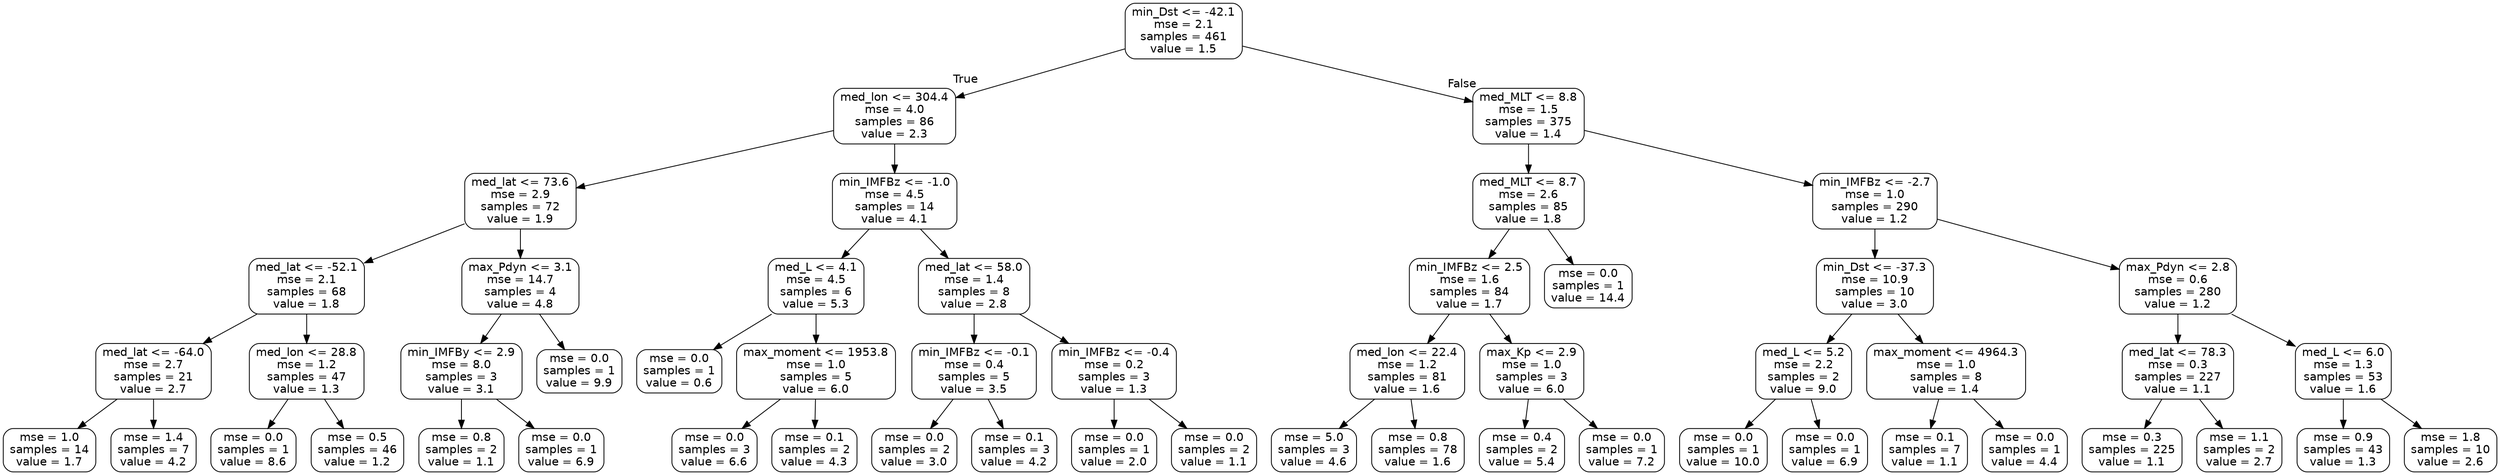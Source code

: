 digraph Tree {
node [shape=box, style="rounded", color="black", fontname=helvetica] ;
edge [fontname=helvetica] ;
0 [label="min_Dst <= -42.1\nmse = 2.1\nsamples = 461\nvalue = 1.5"] ;
1 [label="med_lon <= 304.4\nmse = 4.0\nsamples = 86\nvalue = 2.3"] ;
0 -> 1 [labeldistance=2.5, labelangle=45, headlabel="True"] ;
2 [label="med_lat <= 73.6\nmse = 2.9\nsamples = 72\nvalue = 1.9"] ;
1 -> 2 ;
3 [label="med_lat <= -52.1\nmse = 2.1\nsamples = 68\nvalue = 1.8"] ;
2 -> 3 ;
4 [label="med_lat <= -64.0\nmse = 2.7\nsamples = 21\nvalue = 2.7"] ;
3 -> 4 ;
5 [label="mse = 1.0\nsamples = 14\nvalue = 1.7"] ;
4 -> 5 ;
6 [label="mse = 1.4\nsamples = 7\nvalue = 4.2"] ;
4 -> 6 ;
7 [label="med_lon <= 28.8\nmse = 1.2\nsamples = 47\nvalue = 1.3"] ;
3 -> 7 ;
8 [label="mse = 0.0\nsamples = 1\nvalue = 8.6"] ;
7 -> 8 ;
9 [label="mse = 0.5\nsamples = 46\nvalue = 1.2"] ;
7 -> 9 ;
10 [label="max_Pdyn <= 3.1\nmse = 14.7\nsamples = 4\nvalue = 4.8"] ;
2 -> 10 ;
11 [label="min_IMFBy <= 2.9\nmse = 8.0\nsamples = 3\nvalue = 3.1"] ;
10 -> 11 ;
12 [label="mse = 0.8\nsamples = 2\nvalue = 1.1"] ;
11 -> 12 ;
13 [label="mse = 0.0\nsamples = 1\nvalue = 6.9"] ;
11 -> 13 ;
14 [label="mse = 0.0\nsamples = 1\nvalue = 9.9"] ;
10 -> 14 ;
15 [label="min_IMFBz <= -1.0\nmse = 4.5\nsamples = 14\nvalue = 4.1"] ;
1 -> 15 ;
16 [label="med_L <= 4.1\nmse = 4.5\nsamples = 6\nvalue = 5.3"] ;
15 -> 16 ;
17 [label="mse = 0.0\nsamples = 1\nvalue = 0.6"] ;
16 -> 17 ;
18 [label="max_moment <= 1953.8\nmse = 1.0\nsamples = 5\nvalue = 6.0"] ;
16 -> 18 ;
19 [label="mse = 0.0\nsamples = 3\nvalue = 6.6"] ;
18 -> 19 ;
20 [label="mse = 0.1\nsamples = 2\nvalue = 4.3"] ;
18 -> 20 ;
21 [label="med_lat <= 58.0\nmse = 1.4\nsamples = 8\nvalue = 2.8"] ;
15 -> 21 ;
22 [label="min_IMFBz <= -0.1\nmse = 0.4\nsamples = 5\nvalue = 3.5"] ;
21 -> 22 ;
23 [label="mse = 0.0\nsamples = 2\nvalue = 3.0"] ;
22 -> 23 ;
24 [label="mse = 0.1\nsamples = 3\nvalue = 4.2"] ;
22 -> 24 ;
25 [label="min_IMFBz <= -0.4\nmse = 0.2\nsamples = 3\nvalue = 1.3"] ;
21 -> 25 ;
26 [label="mse = 0.0\nsamples = 1\nvalue = 2.0"] ;
25 -> 26 ;
27 [label="mse = 0.0\nsamples = 2\nvalue = 1.1"] ;
25 -> 27 ;
28 [label="med_MLT <= 8.8\nmse = 1.5\nsamples = 375\nvalue = 1.4"] ;
0 -> 28 [labeldistance=2.5, labelangle=-45, headlabel="False"] ;
29 [label="med_MLT <= 8.7\nmse = 2.6\nsamples = 85\nvalue = 1.8"] ;
28 -> 29 ;
30 [label="min_IMFBz <= 2.5\nmse = 1.6\nsamples = 84\nvalue = 1.7"] ;
29 -> 30 ;
31 [label="med_lon <= 22.4\nmse = 1.2\nsamples = 81\nvalue = 1.6"] ;
30 -> 31 ;
32 [label="mse = 5.0\nsamples = 3\nvalue = 4.6"] ;
31 -> 32 ;
33 [label="mse = 0.8\nsamples = 78\nvalue = 1.6"] ;
31 -> 33 ;
34 [label="max_Kp <= 2.9\nmse = 1.0\nsamples = 3\nvalue = 6.0"] ;
30 -> 34 ;
35 [label="mse = 0.4\nsamples = 2\nvalue = 5.4"] ;
34 -> 35 ;
36 [label="mse = 0.0\nsamples = 1\nvalue = 7.2"] ;
34 -> 36 ;
37 [label="mse = 0.0\nsamples = 1\nvalue = 14.4"] ;
29 -> 37 ;
38 [label="min_IMFBz <= -2.7\nmse = 1.0\nsamples = 290\nvalue = 1.2"] ;
28 -> 38 ;
39 [label="min_Dst <= -37.3\nmse = 10.9\nsamples = 10\nvalue = 3.0"] ;
38 -> 39 ;
40 [label="med_L <= 5.2\nmse = 2.2\nsamples = 2\nvalue = 9.0"] ;
39 -> 40 ;
41 [label="mse = 0.0\nsamples = 1\nvalue = 10.0"] ;
40 -> 41 ;
42 [label="mse = 0.0\nsamples = 1\nvalue = 6.9"] ;
40 -> 42 ;
43 [label="max_moment <= 4964.3\nmse = 1.0\nsamples = 8\nvalue = 1.4"] ;
39 -> 43 ;
44 [label="mse = 0.1\nsamples = 7\nvalue = 1.1"] ;
43 -> 44 ;
45 [label="mse = 0.0\nsamples = 1\nvalue = 4.4"] ;
43 -> 45 ;
46 [label="max_Pdyn <= 2.8\nmse = 0.6\nsamples = 280\nvalue = 1.2"] ;
38 -> 46 ;
47 [label="med_lat <= 78.3\nmse = 0.3\nsamples = 227\nvalue = 1.1"] ;
46 -> 47 ;
48 [label="mse = 0.3\nsamples = 225\nvalue = 1.1"] ;
47 -> 48 ;
49 [label="mse = 1.1\nsamples = 2\nvalue = 2.7"] ;
47 -> 49 ;
50 [label="med_L <= 6.0\nmse = 1.3\nsamples = 53\nvalue = 1.6"] ;
46 -> 50 ;
51 [label="mse = 0.9\nsamples = 43\nvalue = 1.3"] ;
50 -> 51 ;
52 [label="mse = 1.8\nsamples = 10\nvalue = 2.6"] ;
50 -> 52 ;
}